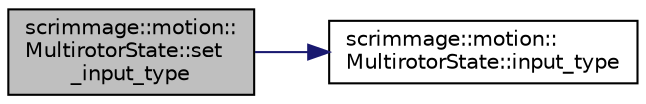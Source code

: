 digraph "scrimmage::motion::MultirotorState::set_input_type"
{
 // LATEX_PDF_SIZE
  edge [fontname="Helvetica",fontsize="10",labelfontname="Helvetica",labelfontsize="10"];
  node [fontname="Helvetica",fontsize="10",shape=record];
  rankdir="LR";
  Node1 [label="scrimmage::motion::\lMultirotorState::set\l_input_type",height=0.2,width=0.4,color="black", fillcolor="grey75", style="filled", fontcolor="black",tooltip=" "];
  Node1 -> Node2 [color="midnightblue",fontsize="10",style="solid",fontname="Helvetica"];
  Node2 [label="scrimmage::motion::\lMultirotorState::input_type",height=0.2,width=0.4,color="black", fillcolor="white", style="filled",URL="$classscrimmage_1_1motion_1_1MultirotorState.html#a4746b6105ad08bd4343926d85fe3856c",tooltip=" "];
}
